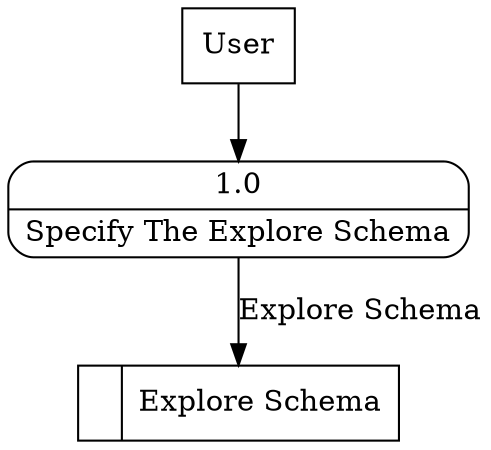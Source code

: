 digraph dfd2{ 
node[shape=record]
200 [label="<f0>  |<f1> Explore Schema " ];
201 [label="User" shape=box];
202 [label="{<f0> 1.0|<f1> Specify The Explore Schema }" shape=Mrecord];
201 -> 202
202 -> 200 [label="Explore Schema"]
}